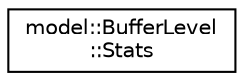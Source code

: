 digraph "Graphical Class Hierarchy"
{
 // LATEX_PDF_SIZE
  edge [fontname="Helvetica",fontsize="10",labelfontname="Helvetica",labelfontsize="10"];
  node [fontname="Helvetica",fontsize="10",shape=record];
  rankdir="LR";
  Node0 [label="model::BufferLevel\l::Stats",height=0.2,width=0.4,color="black", fillcolor="white", style="filled",URL="$structmodel_1_1BufferLevel_1_1Stats.html",tooltip=" "];
}
